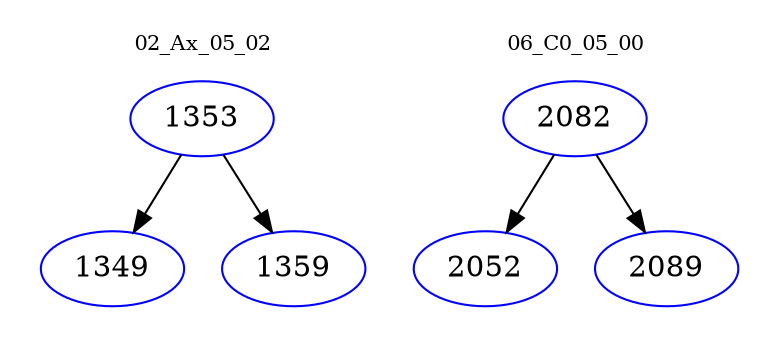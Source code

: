 digraph{
subgraph cluster_0 {
color = white
label = "02_Ax_05_02";
fontsize=10;
T0_1353 [label="1353", color="blue"]
T0_1353 -> T0_1349 [color="black"]
T0_1349 [label="1349", color="blue"]
T0_1353 -> T0_1359 [color="black"]
T0_1359 [label="1359", color="blue"]
}
subgraph cluster_1 {
color = white
label = "06_C0_05_00";
fontsize=10;
T1_2082 [label="2082", color="blue"]
T1_2082 -> T1_2052 [color="black"]
T1_2052 [label="2052", color="blue"]
T1_2082 -> T1_2089 [color="black"]
T1_2089 [label="2089", color="blue"]
}
}
